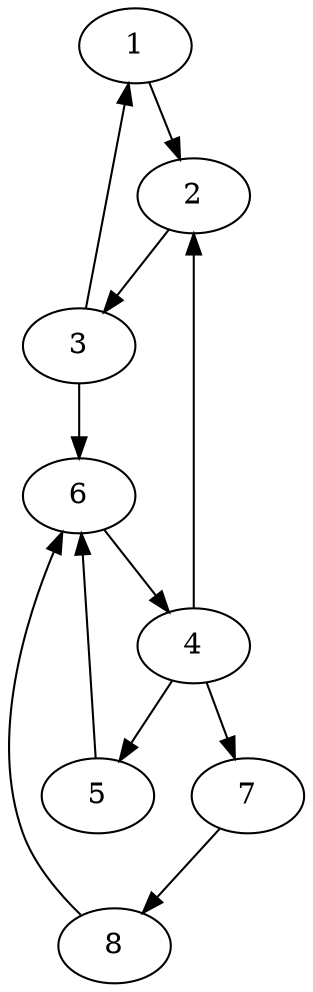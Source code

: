 digraph premier_graph {
1 -> 2 ;
2 -> 3 ;
3 -> 1 ;
3 -> 6 ;
4 -> 2 ;
4 -> 5 ;
4 -> 7 ;
5 -> 6 ;
6 -> 4 ;
7 -> 8 ;
8 -> 6 ;
}